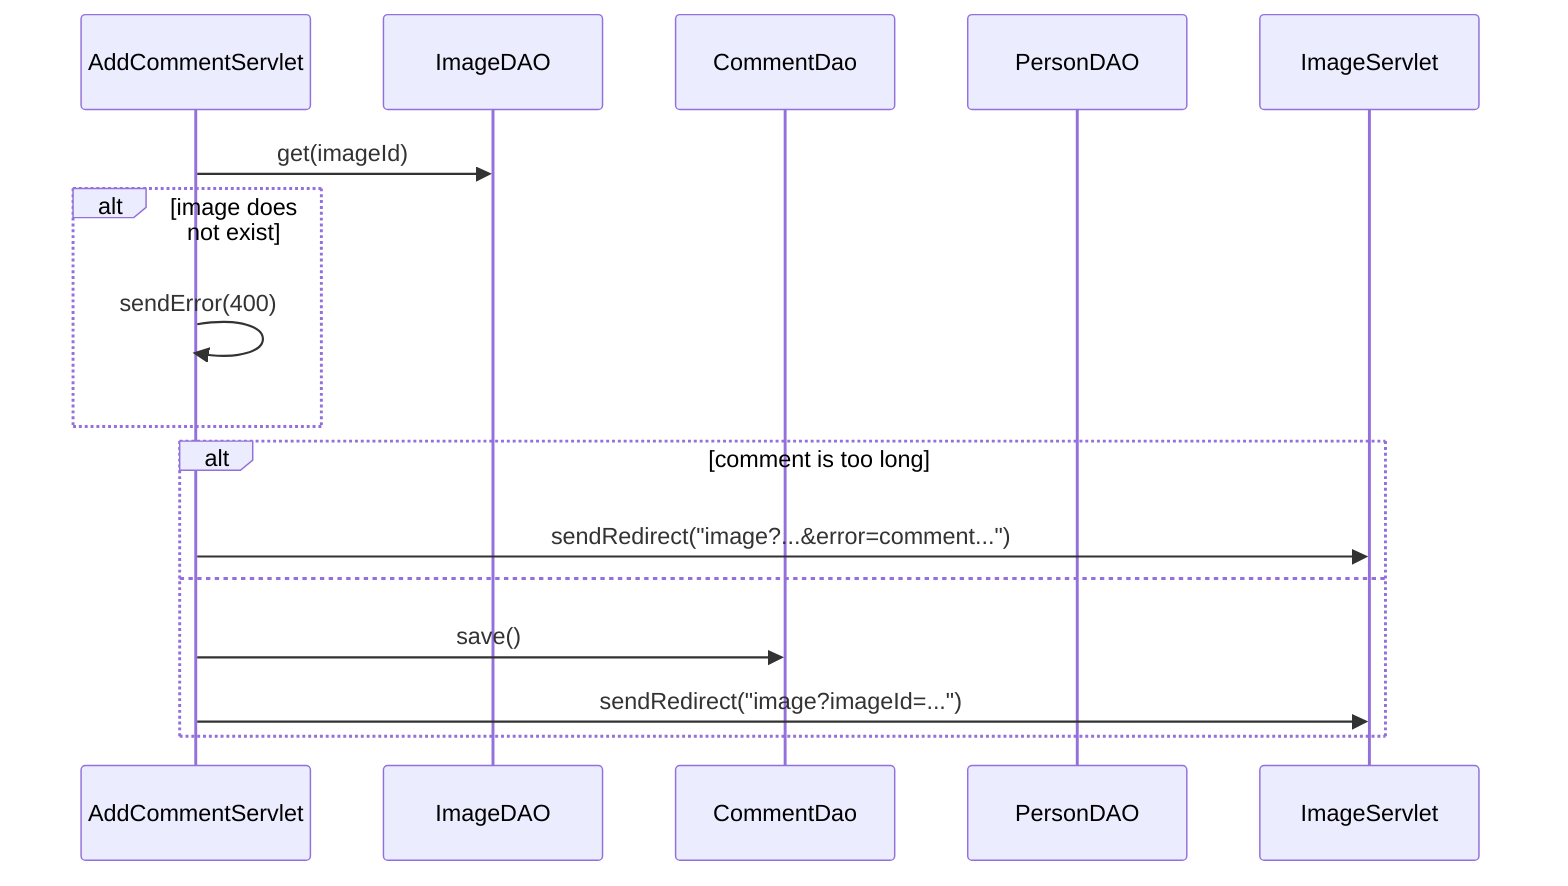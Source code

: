 sequenceDiagram
    participant AddCommentServlet
    participant ImageDAO
    participant CommentDao
    participant PersonDAO

    AddCommentServlet ->> ImageDAO: get(imageId)
    alt image does not exist
        AddCommentServlet ->> AddCommentServlet: sendError(400)
    end
    alt comment is too long
        AddCommentServlet ->> ImageServlet: sendRedirect("image?...&error=comment...")
    else
        AddCommentServlet ->> CommentDao: save()
        AddCommentServlet ->> ImageServlet: sendRedirect("image?imageId=...")

    end